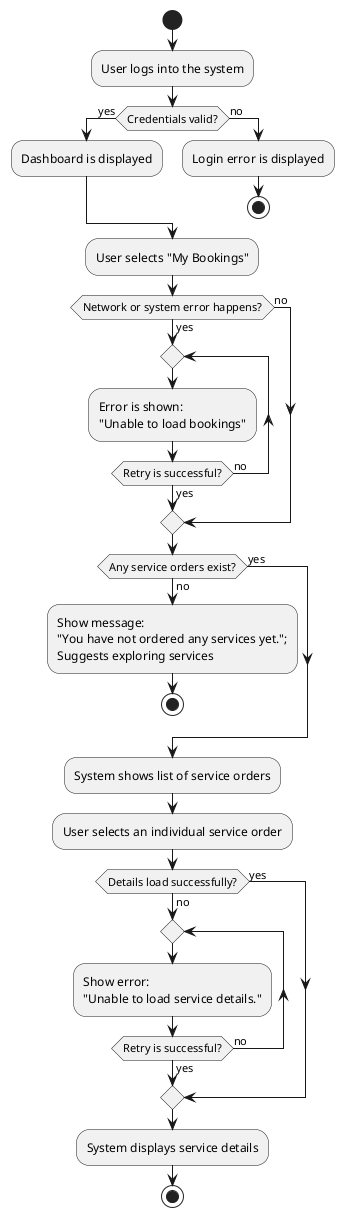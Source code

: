 @startuml
start

:User logs into the system;

if (Credentials valid?) then (yes)
:Dashboard is displayed;
else (no)
:Login error is displayed;
stop
endif

:User selects "My Bookings";
if (Network or system error happens?) then (yes)
repeat
:Error is shown:\n"Unable to load bookings";
repeat while (Retry is successful?) is (no) not (yes)
else (no)
endif

if (Any service orders exist?) then (no)
    :Show message:\n"You have not ordered any services yet.";\nSuggests exploring services;
    stop
else (yes)
endif
    :System shows list of service orders;
    :User selects an individual service order;

if (Details load successfully?) then (no)
      repeat
      :Show error:\n"Unable to load service details.";
      repeat while (Retry is successful?) is (no) not (yes)
else (yes)
endif
      :System displays service details;
      stop



@enduml
